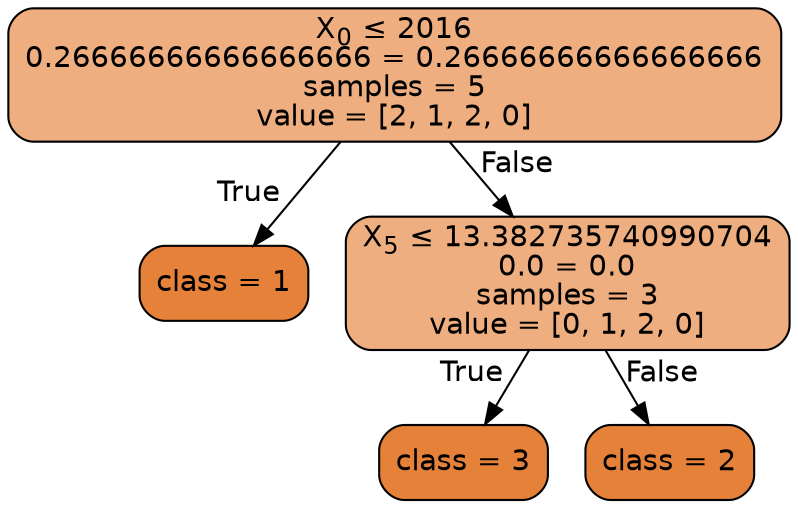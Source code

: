 
    digraph Tree {
    node [shape=box, style="filled, rounded", color="black", fontname=helvetica] ;
    edge [fontname=helvetica] ;
        0 [label=<X<SUB>0</SUB> &le; 2016<br/>0.26666666666666666 = 0.26666666666666666<br/>samples = 5<br/>value = [2, 1, 2, 0]>, fillcolor="#e58139a4"] ;
    1 [label="class = 1", fillcolor="#e58139ff"] ;
    2 [label=<X<SUB>5</SUB> &le; 13.382735740990704<br/>0.0 = 0.0<br/>samples = 3<br/>value = [0, 1, 2, 0]>, fillcolor="#e58139a4"] ;
    5 [label="class = 3", fillcolor="#e58139ff"] ;
    6 [label="class = 2", fillcolor="#e58139ff"] ;
    2 -> 5 [labeldistance=2.5, labelangle=45, headlabel="True"] ;
    2 -> 6 [labeldistance=2.5, labelangle=-45, headlabel="False"] ;
    0 -> 1 [labeldistance=2.5, labelangle=45, headlabel="True"] ;
    0 -> 2 [labeldistance=2.5, labelangle=-45, headlabel="False"] ;

    }
    